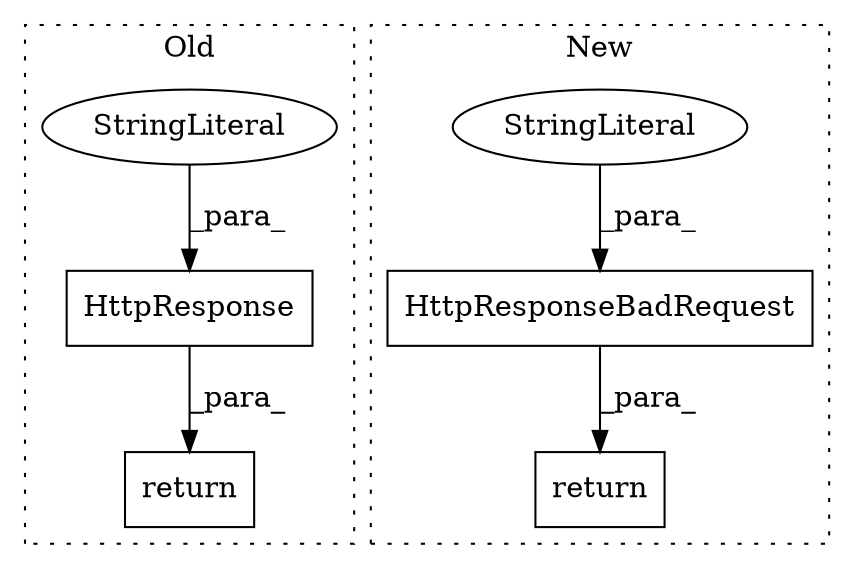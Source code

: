 digraph G {
subgraph cluster0 {
1 [label="HttpResponse" a="32" s="3611,3647" l="13,1" shape="box"];
3 [label="return" a="41" s="3604" l="7" shape="box"];
4 [label="StringLiteral" a="45" s="3624" l="23" shape="ellipse"];
label = "Old";
style="dotted";
}
subgraph cluster1 {
2 [label="return" a="41" s="3606" l="7" shape="box"];
5 [label="HttpResponseBadRequest" a="32" s="3613,3650" l="23,1" shape="box"];
6 [label="StringLiteral" a="45" s="3636" l="14" shape="ellipse"];
label = "New";
style="dotted";
}
1 -> 3 [label="_para_"];
4 -> 1 [label="_para_"];
5 -> 2 [label="_para_"];
6 -> 5 [label="_para_"];
}